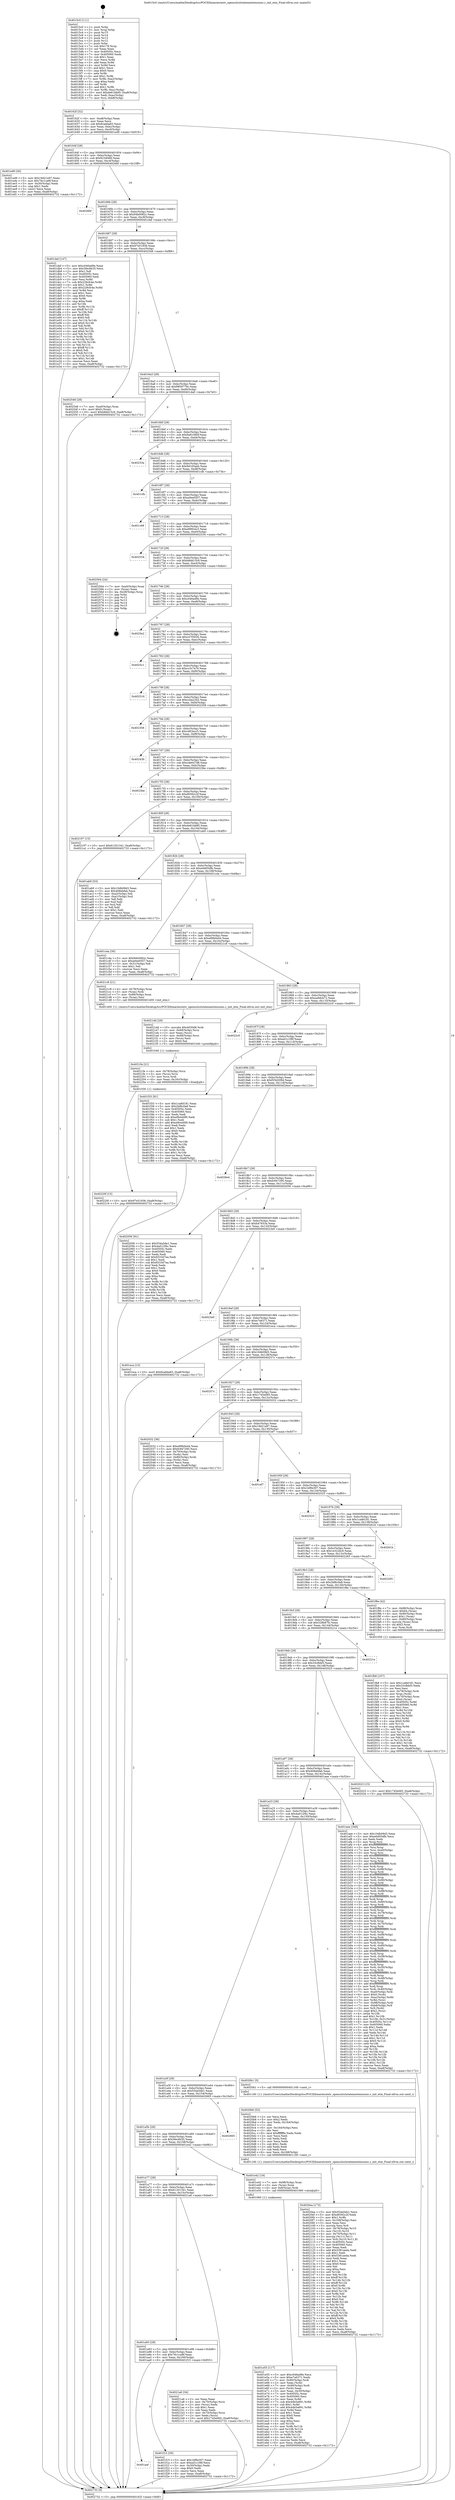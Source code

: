 digraph "0x4015c0" {
  label = "0x4015c0 (/mnt/c/Users/mathe/Desktop/tcc/POCII/binaries/extr_opensslsslstatemextensions.c_init_etm_Final-ollvm.out::main(0))"
  labelloc = "t"
  node[shape=record]

  Entry [label="",width=0.3,height=0.3,shape=circle,fillcolor=black,style=filled]
  "0x40162f" [label="{
     0x40162f [32]\l
     | [instrs]\l
     &nbsp;&nbsp;0x40162f \<+6\>: mov -0xa8(%rbp),%eax\l
     &nbsp;&nbsp;0x401635 \<+2\>: mov %eax,%ecx\l
     &nbsp;&nbsp;0x401637 \<+6\>: sub $0x8cabba83,%ecx\l
     &nbsp;&nbsp;0x40163d \<+6\>: mov %eax,-0xbc(%rbp)\l
     &nbsp;&nbsp;0x401643 \<+6\>: mov %ecx,-0xc0(%rbp)\l
     &nbsp;&nbsp;0x401649 \<+6\>: je 0000000000401ed9 \<main+0x919\>\l
  }"]
  "0x401ed9" [label="{
     0x401ed9 [30]\l
     | [instrs]\l
     &nbsp;&nbsp;0x401ed9 \<+5\>: mov $0x19d21e97,%eax\l
     &nbsp;&nbsp;0x401ede \<+5\>: mov $0x76c1ca9f,%ecx\l
     &nbsp;&nbsp;0x401ee3 \<+3\>: mov -0x30(%rbp),%edx\l
     &nbsp;&nbsp;0x401ee6 \<+3\>: cmp $0x1,%edx\l
     &nbsp;&nbsp;0x401ee9 \<+3\>: cmovl %ecx,%eax\l
     &nbsp;&nbsp;0x401eec \<+6\>: mov %eax,-0xa8(%rbp)\l
     &nbsp;&nbsp;0x401ef2 \<+5\>: jmp 0000000000402732 \<main+0x1172\>\l
  }"]
  "0x40164f" [label="{
     0x40164f [28]\l
     | [instrs]\l
     &nbsp;&nbsp;0x40164f \<+5\>: jmp 0000000000401654 \<main+0x94\>\l
     &nbsp;&nbsp;0x401654 \<+6\>: mov -0xbc(%rbp),%eax\l
     &nbsp;&nbsp;0x40165a \<+5\>: sub $0x9234f4fd,%eax\l
     &nbsp;&nbsp;0x40165f \<+6\>: mov %eax,-0xc4(%rbp)\l
     &nbsp;&nbsp;0x401665 \<+6\>: je 00000000004026bf \<main+0x10ff\>\l
  }"]
  Exit [label="",width=0.3,height=0.3,shape=circle,fillcolor=black,style=filled,peripheries=2]
  "0x4026bf" [label="{
     0x4026bf\l
  }", style=dashed]
  "0x40166b" [label="{
     0x40166b [28]\l
     | [instrs]\l
     &nbsp;&nbsp;0x40166b \<+5\>: jmp 0000000000401670 \<main+0xb0\>\l
     &nbsp;&nbsp;0x401670 \<+6\>: mov -0xbc(%rbp),%eax\l
     &nbsp;&nbsp;0x401676 \<+5\>: sub $0x94b0082c,%eax\l
     &nbsp;&nbsp;0x40167b \<+6\>: mov %eax,-0xc8(%rbp)\l
     &nbsp;&nbsp;0x401681 \<+6\>: je 0000000000401daf \<main+0x7ef\>\l
  }"]
  "0x40220f" [label="{
     0x40220f [15]\l
     | [instrs]\l
     &nbsp;&nbsp;0x40220f \<+10\>: movl $0x97e51936,-0xa8(%rbp)\l
     &nbsp;&nbsp;0x402219 \<+5\>: jmp 0000000000402732 \<main+0x1172\>\l
  }"]
  "0x401daf" [label="{
     0x401daf [147]\l
     | [instrs]\l
     &nbsp;&nbsp;0x401daf \<+5\>: mov $0xc046ad9e,%eax\l
     &nbsp;&nbsp;0x401db4 \<+5\>: mov $0x5fec6b35,%ecx\l
     &nbsp;&nbsp;0x401db9 \<+2\>: mov $0x1,%dl\l
     &nbsp;&nbsp;0x401dbb \<+7\>: mov 0x40505c,%esi\l
     &nbsp;&nbsp;0x401dc2 \<+7\>: mov 0x405060,%edi\l
     &nbsp;&nbsp;0x401dc9 \<+3\>: mov %esi,%r8d\l
     &nbsp;&nbsp;0x401dcc \<+7\>: sub $0x229cfc4e,%r8d\l
     &nbsp;&nbsp;0x401dd3 \<+4\>: sub $0x1,%r8d\l
     &nbsp;&nbsp;0x401dd7 \<+7\>: add $0x229cfc4e,%r8d\l
     &nbsp;&nbsp;0x401dde \<+4\>: imul %r8d,%esi\l
     &nbsp;&nbsp;0x401de2 \<+3\>: and $0x1,%esi\l
     &nbsp;&nbsp;0x401de5 \<+3\>: cmp $0x0,%esi\l
     &nbsp;&nbsp;0x401de8 \<+4\>: sete %r9b\l
     &nbsp;&nbsp;0x401dec \<+3\>: cmp $0xa,%edi\l
     &nbsp;&nbsp;0x401def \<+4\>: setl %r10b\l
     &nbsp;&nbsp;0x401df3 \<+3\>: mov %r9b,%r11b\l
     &nbsp;&nbsp;0x401df6 \<+4\>: xor $0xff,%r11b\l
     &nbsp;&nbsp;0x401dfa \<+3\>: mov %r10b,%bl\l
     &nbsp;&nbsp;0x401dfd \<+3\>: xor $0xff,%bl\l
     &nbsp;&nbsp;0x401e00 \<+3\>: xor $0x0,%dl\l
     &nbsp;&nbsp;0x401e03 \<+3\>: mov %r11b,%r14b\l
     &nbsp;&nbsp;0x401e06 \<+4\>: and $0x0,%r14b\l
     &nbsp;&nbsp;0x401e0a \<+3\>: and %dl,%r9b\l
     &nbsp;&nbsp;0x401e0d \<+3\>: mov %bl,%r15b\l
     &nbsp;&nbsp;0x401e10 \<+4\>: and $0x0,%r15b\l
     &nbsp;&nbsp;0x401e14 \<+3\>: and %dl,%r10b\l
     &nbsp;&nbsp;0x401e17 \<+3\>: or %r9b,%r14b\l
     &nbsp;&nbsp;0x401e1a \<+3\>: or %r10b,%r15b\l
     &nbsp;&nbsp;0x401e1d \<+3\>: xor %r15b,%r14b\l
     &nbsp;&nbsp;0x401e20 \<+3\>: or %bl,%r11b\l
     &nbsp;&nbsp;0x401e23 \<+4\>: xor $0xff,%r11b\l
     &nbsp;&nbsp;0x401e27 \<+3\>: or $0x0,%dl\l
     &nbsp;&nbsp;0x401e2a \<+3\>: and %dl,%r11b\l
     &nbsp;&nbsp;0x401e2d \<+3\>: or %r11b,%r14b\l
     &nbsp;&nbsp;0x401e30 \<+4\>: test $0x1,%r14b\l
     &nbsp;&nbsp;0x401e34 \<+3\>: cmovne %ecx,%eax\l
     &nbsp;&nbsp;0x401e37 \<+6\>: mov %eax,-0xa8(%rbp)\l
     &nbsp;&nbsp;0x401e3d \<+5\>: jmp 0000000000402732 \<main+0x1172\>\l
  }"]
  "0x401687" [label="{
     0x401687 [28]\l
     | [instrs]\l
     &nbsp;&nbsp;0x401687 \<+5\>: jmp 000000000040168c \<main+0xcc\>\l
     &nbsp;&nbsp;0x40168c \<+6\>: mov -0xbc(%rbp),%eax\l
     &nbsp;&nbsp;0x401692 \<+5\>: sub $0x97e51936,%eax\l
     &nbsp;&nbsp;0x401697 \<+6\>: mov %eax,-0xcc(%rbp)\l
     &nbsp;&nbsp;0x40169d \<+6\>: je 0000000000402548 \<main+0xf88\>\l
  }"]
  "0x4021fa" [label="{
     0x4021fa [21]\l
     | [instrs]\l
     &nbsp;&nbsp;0x4021fa \<+4\>: mov -0x78(%rbp),%rcx\l
     &nbsp;&nbsp;0x4021fe \<+3\>: mov (%rcx),%rcx\l
     &nbsp;&nbsp;0x402201 \<+3\>: mov %rcx,%rdi\l
     &nbsp;&nbsp;0x402204 \<+6\>: mov %eax,-0x16c(%rbp)\l
     &nbsp;&nbsp;0x40220a \<+5\>: call 0000000000401030 \<free@plt\>\l
     | [calls]\l
     &nbsp;&nbsp;0x401030 \{1\} (unknown)\l
  }"]
  "0x402548" [label="{
     0x402548 [28]\l
     | [instrs]\l
     &nbsp;&nbsp;0x402548 \<+7\>: mov -0xa0(%rbp),%rax\l
     &nbsp;&nbsp;0x40254f \<+6\>: movl $0x0,(%rax)\l
     &nbsp;&nbsp;0x402555 \<+10\>: movl $0xb8dd15c9,-0xa8(%rbp)\l
     &nbsp;&nbsp;0x40255f \<+5\>: jmp 0000000000402732 \<main+0x1172\>\l
  }"]
  "0x4016a3" [label="{
     0x4016a3 [28]\l
     | [instrs]\l
     &nbsp;&nbsp;0x4016a3 \<+5\>: jmp 00000000004016a8 \<main+0xe8\>\l
     &nbsp;&nbsp;0x4016a8 \<+6\>: mov -0xbc(%rbp),%eax\l
     &nbsp;&nbsp;0x4016ae \<+5\>: sub $0x9859779c,%eax\l
     &nbsp;&nbsp;0x4016b3 \<+6\>: mov %eax,-0xd0(%rbp)\l
     &nbsp;&nbsp;0x4016b9 \<+6\>: je 0000000000401da0 \<main+0x7e0\>\l
  }"]
  "0x4021dd" [label="{
     0x4021dd [29]\l
     | [instrs]\l
     &nbsp;&nbsp;0x4021dd \<+10\>: movabs $0x4030d6,%rdi\l
     &nbsp;&nbsp;0x4021e7 \<+4\>: mov -0x68(%rbp),%rcx\l
     &nbsp;&nbsp;0x4021eb \<+2\>: mov %eax,(%rcx)\l
     &nbsp;&nbsp;0x4021ed \<+4\>: mov -0x68(%rbp),%rcx\l
     &nbsp;&nbsp;0x4021f1 \<+2\>: mov (%rcx),%esi\l
     &nbsp;&nbsp;0x4021f3 \<+2\>: mov $0x0,%al\l
     &nbsp;&nbsp;0x4021f5 \<+5\>: call 0000000000401040 \<printf@plt\>\l
     | [calls]\l
     &nbsp;&nbsp;0x401040 \{1\} (unknown)\l
  }"]
  "0x401da0" [label="{
     0x401da0\l
  }", style=dashed]
  "0x4016bf" [label="{
     0x4016bf [28]\l
     | [instrs]\l
     &nbsp;&nbsp;0x4016bf \<+5\>: jmp 00000000004016c4 \<main+0x104\>\l
     &nbsp;&nbsp;0x4016c4 \<+6\>: mov -0xbc(%rbp),%eax\l
     &nbsp;&nbsp;0x4016ca \<+5\>: sub $0x9a81060f,%eax\l
     &nbsp;&nbsp;0x4016cf \<+6\>: mov %eax,-0xd4(%rbp)\l
     &nbsp;&nbsp;0x4016d5 \<+6\>: je 000000000040233a \<main+0xd7a\>\l
  }"]
  "0x4020ea" [label="{
     0x4020ea [173]\l
     | [instrs]\l
     &nbsp;&nbsp;0x4020ea \<+5\>: mov $0x554a5de1,%ecx\l
     &nbsp;&nbsp;0x4020ef \<+5\>: mov $0xd9392c2f,%edx\l
     &nbsp;&nbsp;0x4020f4 \<+3\>: mov $0x1,%r8b\l
     &nbsp;&nbsp;0x4020f7 \<+6\>: mov -0x168(%rbp),%esi\l
     &nbsp;&nbsp;0x4020fd \<+3\>: imul %eax,%esi\l
     &nbsp;&nbsp;0x402100 \<+3\>: movslq %esi,%r9\l
     &nbsp;&nbsp;0x402103 \<+4\>: mov -0x78(%rbp),%r10\l
     &nbsp;&nbsp;0x402107 \<+3\>: mov (%r10),%r10\l
     &nbsp;&nbsp;0x40210a \<+4\>: mov -0x70(%rbp),%r11\l
     &nbsp;&nbsp;0x40210e \<+3\>: movslq (%r11),%r11\l
     &nbsp;&nbsp;0x402111 \<+4\>: mov %r9,(%r10,%r11,8)\l
     &nbsp;&nbsp;0x402115 \<+7\>: mov 0x40505c,%eax\l
     &nbsp;&nbsp;0x40211c \<+7\>: mov 0x405060,%esi\l
     &nbsp;&nbsp;0x402123 \<+2\>: mov %eax,%edi\l
     &nbsp;&nbsp;0x402125 \<+6\>: add $0x5381aeda,%edi\l
     &nbsp;&nbsp;0x40212b \<+3\>: sub $0x1,%edi\l
     &nbsp;&nbsp;0x40212e \<+6\>: sub $0x5381aeda,%edi\l
     &nbsp;&nbsp;0x402134 \<+3\>: imul %edi,%eax\l
     &nbsp;&nbsp;0x402137 \<+3\>: and $0x1,%eax\l
     &nbsp;&nbsp;0x40213a \<+3\>: cmp $0x0,%eax\l
     &nbsp;&nbsp;0x40213d \<+3\>: sete %bl\l
     &nbsp;&nbsp;0x402140 \<+3\>: cmp $0xa,%esi\l
     &nbsp;&nbsp;0x402143 \<+4\>: setl %r14b\l
     &nbsp;&nbsp;0x402147 \<+3\>: mov %bl,%r15b\l
     &nbsp;&nbsp;0x40214a \<+4\>: xor $0xff,%r15b\l
     &nbsp;&nbsp;0x40214e \<+3\>: mov %r14b,%r12b\l
     &nbsp;&nbsp;0x402151 \<+4\>: xor $0xff,%r12b\l
     &nbsp;&nbsp;0x402155 \<+4\>: xor $0x0,%r8b\l
     &nbsp;&nbsp;0x402159 \<+3\>: mov %r15b,%r13b\l
     &nbsp;&nbsp;0x40215c \<+4\>: and $0x0,%r13b\l
     &nbsp;&nbsp;0x402160 \<+3\>: and %r8b,%bl\l
     &nbsp;&nbsp;0x402163 \<+3\>: mov %r12b,%al\l
     &nbsp;&nbsp;0x402166 \<+2\>: and $0x0,%al\l
     &nbsp;&nbsp;0x402168 \<+3\>: and %r8b,%r14b\l
     &nbsp;&nbsp;0x40216b \<+3\>: or %bl,%r13b\l
     &nbsp;&nbsp;0x40216e \<+3\>: or %r14b,%al\l
     &nbsp;&nbsp;0x402171 \<+3\>: xor %al,%r13b\l
     &nbsp;&nbsp;0x402174 \<+3\>: or %r12b,%r15b\l
     &nbsp;&nbsp;0x402177 \<+4\>: xor $0xff,%r15b\l
     &nbsp;&nbsp;0x40217b \<+4\>: or $0x0,%r8b\l
     &nbsp;&nbsp;0x40217f \<+3\>: and %r8b,%r15b\l
     &nbsp;&nbsp;0x402182 \<+3\>: or %r15b,%r13b\l
     &nbsp;&nbsp;0x402185 \<+4\>: test $0x1,%r13b\l
     &nbsp;&nbsp;0x402189 \<+3\>: cmovne %edx,%ecx\l
     &nbsp;&nbsp;0x40218c \<+6\>: mov %ecx,-0xa8(%rbp)\l
     &nbsp;&nbsp;0x402192 \<+5\>: jmp 0000000000402732 \<main+0x1172\>\l
  }"]
  "0x40233a" [label="{
     0x40233a\l
  }", style=dashed]
  "0x4016db" [label="{
     0x4016db [28]\l
     | [instrs]\l
     &nbsp;&nbsp;0x4016db \<+5\>: jmp 00000000004016e0 \<main+0x120\>\l
     &nbsp;&nbsp;0x4016e0 \<+6\>: mov -0xbc(%rbp),%eax\l
     &nbsp;&nbsp;0x4016e6 \<+5\>: sub $0x9d165aeb,%eax\l
     &nbsp;&nbsp;0x4016eb \<+6\>: mov %eax,-0xd8(%rbp)\l
     &nbsp;&nbsp;0x4016f1 \<+6\>: je 0000000000401cfb \<main+0x73b\>\l
  }"]
  "0x4020b6" [label="{
     0x4020b6 [52]\l
     | [instrs]\l
     &nbsp;&nbsp;0x4020b6 \<+2\>: xor %ecx,%ecx\l
     &nbsp;&nbsp;0x4020b8 \<+5\>: mov $0x2,%edx\l
     &nbsp;&nbsp;0x4020bd \<+6\>: mov %edx,-0x164(%rbp)\l
     &nbsp;&nbsp;0x4020c3 \<+1\>: cltd\l
     &nbsp;&nbsp;0x4020c4 \<+6\>: mov -0x164(%rbp),%esi\l
     &nbsp;&nbsp;0x4020ca \<+2\>: idiv %esi\l
     &nbsp;&nbsp;0x4020cc \<+6\>: imul $0xfffffffe,%edx,%edx\l
     &nbsp;&nbsp;0x4020d2 \<+2\>: mov %ecx,%edi\l
     &nbsp;&nbsp;0x4020d4 \<+2\>: sub %edx,%edi\l
     &nbsp;&nbsp;0x4020d6 \<+2\>: mov %ecx,%edx\l
     &nbsp;&nbsp;0x4020d8 \<+3\>: sub $0x1,%edx\l
     &nbsp;&nbsp;0x4020db \<+2\>: add %edx,%edi\l
     &nbsp;&nbsp;0x4020dd \<+2\>: sub %edi,%ecx\l
     &nbsp;&nbsp;0x4020df \<+6\>: mov %ecx,-0x168(%rbp)\l
     &nbsp;&nbsp;0x4020e5 \<+5\>: call 0000000000401160 \<next_i\>\l
     | [calls]\l
     &nbsp;&nbsp;0x401160 \{1\} (/mnt/c/Users/mathe/Desktop/tcc/POCII/binaries/extr_opensslsslstatemextensions.c_init_etm_Final-ollvm.out::next_i)\l
  }"]
  "0x401cfb" [label="{
     0x401cfb\l
  }", style=dashed]
  "0x4016f7" [label="{
     0x4016f7 [28]\l
     | [instrs]\l
     &nbsp;&nbsp;0x4016f7 \<+5\>: jmp 00000000004016fc \<main+0x13c\>\l
     &nbsp;&nbsp;0x4016fc \<+6\>: mov -0xbc(%rbp),%eax\l
     &nbsp;&nbsp;0x401702 \<+5\>: sub $0xa0ee0557,%eax\l
     &nbsp;&nbsp;0x401707 \<+6\>: mov %eax,-0xdc(%rbp)\l
     &nbsp;&nbsp;0x40170d \<+6\>: je 0000000000401c68 \<main+0x6a8\>\l
  }"]
  "0x401fb8" [label="{
     0x401fb8 [107]\l
     | [instrs]\l
     &nbsp;&nbsp;0x401fb8 \<+5\>: mov $0x1ca8d181,%ecx\l
     &nbsp;&nbsp;0x401fbd \<+5\>: mov $0x33cfbbf3,%edx\l
     &nbsp;&nbsp;0x401fc2 \<+2\>: xor %esi,%esi\l
     &nbsp;&nbsp;0x401fc4 \<+4\>: mov -0x78(%rbp),%rdi\l
     &nbsp;&nbsp;0x401fc8 \<+3\>: mov %rax,(%rdi)\l
     &nbsp;&nbsp;0x401fcb \<+4\>: mov -0x70(%rbp),%rax\l
     &nbsp;&nbsp;0x401fcf \<+6\>: movl $0x0,(%rax)\l
     &nbsp;&nbsp;0x401fd5 \<+8\>: mov 0x40505c,%r8d\l
     &nbsp;&nbsp;0x401fdd \<+8\>: mov 0x405060,%r9d\l
     &nbsp;&nbsp;0x401fe5 \<+3\>: sub $0x1,%esi\l
     &nbsp;&nbsp;0x401fe8 \<+3\>: mov %r8d,%r10d\l
     &nbsp;&nbsp;0x401feb \<+3\>: add %esi,%r10d\l
     &nbsp;&nbsp;0x401fee \<+4\>: imul %r10d,%r8d\l
     &nbsp;&nbsp;0x401ff2 \<+4\>: and $0x1,%r8d\l
     &nbsp;&nbsp;0x401ff6 \<+4\>: cmp $0x0,%r8d\l
     &nbsp;&nbsp;0x401ffa \<+4\>: sete %r11b\l
     &nbsp;&nbsp;0x401ffe \<+4\>: cmp $0xa,%r9d\l
     &nbsp;&nbsp;0x402002 \<+3\>: setl %bl\l
     &nbsp;&nbsp;0x402005 \<+3\>: mov %r11b,%r14b\l
     &nbsp;&nbsp;0x402008 \<+3\>: and %bl,%r14b\l
     &nbsp;&nbsp;0x40200b \<+3\>: xor %bl,%r11b\l
     &nbsp;&nbsp;0x40200e \<+3\>: or %r11b,%r14b\l
     &nbsp;&nbsp;0x402011 \<+4\>: test $0x1,%r14b\l
     &nbsp;&nbsp;0x402015 \<+3\>: cmovne %edx,%ecx\l
     &nbsp;&nbsp;0x402018 \<+6\>: mov %ecx,-0xa8(%rbp)\l
     &nbsp;&nbsp;0x40201e \<+5\>: jmp 0000000000402732 \<main+0x1172\>\l
  }"]
  "0x401c68" [label="{
     0x401c68\l
  }", style=dashed]
  "0x401713" [label="{
     0x401713 [28]\l
     | [instrs]\l
     &nbsp;&nbsp;0x401713 \<+5\>: jmp 0000000000401718 \<main+0x158\>\l
     &nbsp;&nbsp;0x401718 \<+6\>: mov -0xbc(%rbp),%eax\l
     &nbsp;&nbsp;0x40171e \<+5\>: sub $0xa9992ec3,%eax\l
     &nbsp;&nbsp;0x401723 \<+6\>: mov %eax,-0xe0(%rbp)\l
     &nbsp;&nbsp;0x401729 \<+6\>: je 0000000000402534 \<main+0xf74\>\l
  }"]
  "0x401aaf" [label="{
     0x401aaf\l
  }", style=dashed]
  "0x402534" [label="{
     0x402534\l
  }", style=dashed]
  "0x40172f" [label="{
     0x40172f [28]\l
     | [instrs]\l
     &nbsp;&nbsp;0x40172f \<+5\>: jmp 0000000000401734 \<main+0x174\>\l
     &nbsp;&nbsp;0x401734 \<+6\>: mov -0xbc(%rbp),%eax\l
     &nbsp;&nbsp;0x40173a \<+5\>: sub $0xb8dd15c9,%eax\l
     &nbsp;&nbsp;0x40173f \<+6\>: mov %eax,-0xe4(%rbp)\l
     &nbsp;&nbsp;0x401745 \<+6\>: je 0000000000402564 \<main+0xfa4\>\l
  }"]
  "0x401f15" [label="{
     0x401f15 [30]\l
     | [instrs]\l
     &nbsp;&nbsp;0x401f15 \<+5\>: mov $0x1bf9e307,%eax\l
     &nbsp;&nbsp;0x401f1a \<+5\>: mov $0xed1c1f6f,%ecx\l
     &nbsp;&nbsp;0x401f1f \<+3\>: mov -0x30(%rbp),%edx\l
     &nbsp;&nbsp;0x401f22 \<+3\>: cmp $0x0,%edx\l
     &nbsp;&nbsp;0x401f25 \<+3\>: cmove %ecx,%eax\l
     &nbsp;&nbsp;0x401f28 \<+6\>: mov %eax,-0xa8(%rbp)\l
     &nbsp;&nbsp;0x401f2e \<+5\>: jmp 0000000000402732 \<main+0x1172\>\l
  }"]
  "0x402564" [label="{
     0x402564 [24]\l
     | [instrs]\l
     &nbsp;&nbsp;0x402564 \<+7\>: mov -0xa0(%rbp),%rax\l
     &nbsp;&nbsp;0x40256b \<+2\>: mov (%rax),%eax\l
     &nbsp;&nbsp;0x40256d \<+4\>: lea -0x28(%rbp),%rsp\l
     &nbsp;&nbsp;0x402571 \<+1\>: pop %rbx\l
     &nbsp;&nbsp;0x402572 \<+2\>: pop %r12\l
     &nbsp;&nbsp;0x402574 \<+2\>: pop %r13\l
     &nbsp;&nbsp;0x402576 \<+2\>: pop %r14\l
     &nbsp;&nbsp;0x402578 \<+2\>: pop %r15\l
     &nbsp;&nbsp;0x40257a \<+1\>: pop %rbp\l
     &nbsp;&nbsp;0x40257b \<+1\>: ret\l
  }"]
  "0x40174b" [label="{
     0x40174b [28]\l
     | [instrs]\l
     &nbsp;&nbsp;0x40174b \<+5\>: jmp 0000000000401750 \<main+0x190\>\l
     &nbsp;&nbsp;0x401750 \<+6\>: mov -0xbc(%rbp),%eax\l
     &nbsp;&nbsp;0x401756 \<+5\>: sub $0xc046ad9e,%eax\l
     &nbsp;&nbsp;0x40175b \<+6\>: mov %eax,-0xe8(%rbp)\l
     &nbsp;&nbsp;0x401761 \<+6\>: je 00000000004025e2 \<main+0x1022\>\l
  }"]
  "0x401a93" [label="{
     0x401a93 [28]\l
     | [instrs]\l
     &nbsp;&nbsp;0x401a93 \<+5\>: jmp 0000000000401a98 \<main+0x4d8\>\l
     &nbsp;&nbsp;0x401a98 \<+6\>: mov -0xbc(%rbp),%eax\l
     &nbsp;&nbsp;0x401a9e \<+5\>: sub $0x76c1ca9f,%eax\l
     &nbsp;&nbsp;0x401aa3 \<+6\>: mov %eax,-0x160(%rbp)\l
     &nbsp;&nbsp;0x401aa9 \<+6\>: je 0000000000401f15 \<main+0x955\>\l
  }"]
  "0x4025e2" [label="{
     0x4025e2\l
  }", style=dashed]
  "0x401767" [label="{
     0x401767 [28]\l
     | [instrs]\l
     &nbsp;&nbsp;0x401767 \<+5\>: jmp 000000000040176c \<main+0x1ac\>\l
     &nbsp;&nbsp;0x40176c \<+6\>: mov -0xbc(%rbp),%eax\l
     &nbsp;&nbsp;0x401772 \<+5\>: sub $0xc47f3026,%eax\l
     &nbsp;&nbsp;0x401777 \<+6\>: mov %eax,-0xec(%rbp)\l
     &nbsp;&nbsp;0x40177d \<+6\>: je 00000000004025c1 \<main+0x1001\>\l
  }"]
  "0x4021a6" [label="{
     0x4021a6 [34]\l
     | [instrs]\l
     &nbsp;&nbsp;0x4021a6 \<+2\>: xor %eax,%eax\l
     &nbsp;&nbsp;0x4021a8 \<+4\>: mov -0x70(%rbp),%rcx\l
     &nbsp;&nbsp;0x4021ac \<+2\>: mov (%rcx),%edx\l
     &nbsp;&nbsp;0x4021ae \<+3\>: sub $0x1,%eax\l
     &nbsp;&nbsp;0x4021b1 \<+2\>: sub %eax,%edx\l
     &nbsp;&nbsp;0x4021b3 \<+4\>: mov -0x70(%rbp),%rcx\l
     &nbsp;&nbsp;0x4021b7 \<+2\>: mov %edx,(%rcx)\l
     &nbsp;&nbsp;0x4021b9 \<+10\>: movl $0x1745e065,-0xa8(%rbp)\l
     &nbsp;&nbsp;0x4021c3 \<+5\>: jmp 0000000000402732 \<main+0x1172\>\l
  }"]
  "0x4025c1" [label="{
     0x4025c1\l
  }", style=dashed]
  "0x401783" [label="{
     0x401783 [28]\l
     | [instrs]\l
     &nbsp;&nbsp;0x401783 \<+5\>: jmp 0000000000401788 \<main+0x1c8\>\l
     &nbsp;&nbsp;0x401788 \<+6\>: mov -0xbc(%rbp),%eax\l
     &nbsp;&nbsp;0x40178e \<+5\>: sub $0xcc3c7e76,%eax\l
     &nbsp;&nbsp;0x401793 \<+6\>: mov %eax,-0xf0(%rbp)\l
     &nbsp;&nbsp;0x401799 \<+6\>: je 0000000000402516 \<main+0xf56\>\l
  }"]
  "0x401e55" [label="{
     0x401e55 [117]\l
     | [instrs]\l
     &nbsp;&nbsp;0x401e55 \<+5\>: mov $0xc046ad9e,%ecx\l
     &nbsp;&nbsp;0x401e5a \<+5\>: mov $0xe7a6371,%edx\l
     &nbsp;&nbsp;0x401e5f \<+7\>: mov -0x90(%rbp),%rdi\l
     &nbsp;&nbsp;0x401e66 \<+2\>: mov %eax,(%rdi)\l
     &nbsp;&nbsp;0x401e68 \<+7\>: mov -0x90(%rbp),%rdi\l
     &nbsp;&nbsp;0x401e6f \<+2\>: mov (%rdi),%eax\l
     &nbsp;&nbsp;0x401e71 \<+3\>: mov %eax,-0x30(%rbp)\l
     &nbsp;&nbsp;0x401e74 \<+7\>: mov 0x40505c,%eax\l
     &nbsp;&nbsp;0x401e7b \<+7\>: mov 0x405060,%esi\l
     &nbsp;&nbsp;0x401e82 \<+3\>: mov %eax,%r8d\l
     &nbsp;&nbsp;0x401e85 \<+7\>: sub $0x44b5a691,%r8d\l
     &nbsp;&nbsp;0x401e8c \<+4\>: sub $0x1,%r8d\l
     &nbsp;&nbsp;0x401e90 \<+7\>: add $0x44b5a691,%r8d\l
     &nbsp;&nbsp;0x401e97 \<+4\>: imul %r8d,%eax\l
     &nbsp;&nbsp;0x401e9b \<+3\>: and $0x1,%eax\l
     &nbsp;&nbsp;0x401e9e \<+3\>: cmp $0x0,%eax\l
     &nbsp;&nbsp;0x401ea1 \<+4\>: sete %r9b\l
     &nbsp;&nbsp;0x401ea5 \<+3\>: cmp $0xa,%esi\l
     &nbsp;&nbsp;0x401ea8 \<+4\>: setl %r10b\l
     &nbsp;&nbsp;0x401eac \<+3\>: mov %r9b,%r11b\l
     &nbsp;&nbsp;0x401eaf \<+3\>: and %r10b,%r11b\l
     &nbsp;&nbsp;0x401eb2 \<+3\>: xor %r10b,%r9b\l
     &nbsp;&nbsp;0x401eb5 \<+3\>: or %r9b,%r11b\l
     &nbsp;&nbsp;0x401eb8 \<+4\>: test $0x1,%r11b\l
     &nbsp;&nbsp;0x401ebc \<+3\>: cmovne %edx,%ecx\l
     &nbsp;&nbsp;0x401ebf \<+6\>: mov %ecx,-0xa8(%rbp)\l
     &nbsp;&nbsp;0x401ec5 \<+5\>: jmp 0000000000402732 \<main+0x1172\>\l
  }"]
  "0x402516" [label="{
     0x402516\l
  }", style=dashed]
  "0x40179f" [label="{
     0x40179f [28]\l
     | [instrs]\l
     &nbsp;&nbsp;0x40179f \<+5\>: jmp 00000000004017a4 \<main+0x1e4\>\l
     &nbsp;&nbsp;0x4017a4 \<+6\>: mov -0xbc(%rbp),%eax\l
     &nbsp;&nbsp;0x4017aa \<+5\>: sub $0xccba2342,%eax\l
     &nbsp;&nbsp;0x4017af \<+6\>: mov %eax,-0xf4(%rbp)\l
     &nbsp;&nbsp;0x4017b5 \<+6\>: je 0000000000402358 \<main+0xd98\>\l
  }"]
  "0x401a77" [label="{
     0x401a77 [28]\l
     | [instrs]\l
     &nbsp;&nbsp;0x401a77 \<+5\>: jmp 0000000000401a7c \<main+0x4bc\>\l
     &nbsp;&nbsp;0x401a7c \<+6\>: mov -0xbc(%rbp),%eax\l
     &nbsp;&nbsp;0x401a82 \<+5\>: sub $0x61201341,%eax\l
     &nbsp;&nbsp;0x401a87 \<+6\>: mov %eax,-0x15c(%rbp)\l
     &nbsp;&nbsp;0x401a8d \<+6\>: je 00000000004021a6 \<main+0xbe6\>\l
  }"]
  "0x402358" [label="{
     0x402358\l
  }", style=dashed]
  "0x4017bb" [label="{
     0x4017bb [28]\l
     | [instrs]\l
     &nbsp;&nbsp;0x4017bb \<+5\>: jmp 00000000004017c0 \<main+0x200\>\l
     &nbsp;&nbsp;0x4017c0 \<+6\>: mov -0xbc(%rbp),%eax\l
     &nbsp;&nbsp;0x4017c6 \<+5\>: sub $0xcd63ecc5,%eax\l
     &nbsp;&nbsp;0x4017cb \<+6\>: mov %eax,-0xf8(%rbp)\l
     &nbsp;&nbsp;0x4017d1 \<+6\>: je 000000000040243b \<main+0xe7b\>\l
  }"]
  "0x401e42" [label="{
     0x401e42 [19]\l
     | [instrs]\l
     &nbsp;&nbsp;0x401e42 \<+7\>: mov -0x98(%rbp),%rax\l
     &nbsp;&nbsp;0x401e49 \<+3\>: mov (%rax),%rax\l
     &nbsp;&nbsp;0x401e4c \<+4\>: mov 0x8(%rax),%rdi\l
     &nbsp;&nbsp;0x401e50 \<+5\>: call 0000000000401060 \<atoi@plt\>\l
     | [calls]\l
     &nbsp;&nbsp;0x401060 \{1\} (unknown)\l
  }"]
  "0x40243b" [label="{
     0x40243b\l
  }", style=dashed]
  "0x4017d7" [label="{
     0x4017d7 [28]\l
     | [instrs]\l
     &nbsp;&nbsp;0x4017d7 \<+5\>: jmp 00000000004017dc \<main+0x21c\>\l
     &nbsp;&nbsp;0x4017dc \<+6\>: mov -0xbc(%rbp),%eax\l
     &nbsp;&nbsp;0x4017e2 \<+5\>: sub $0xcde647d8,%eax\l
     &nbsp;&nbsp;0x4017e7 \<+6\>: mov %eax,-0xfc(%rbp)\l
     &nbsp;&nbsp;0x4017ed \<+6\>: je 00000000004023be \<main+0xdfe\>\l
  }"]
  "0x401a5b" [label="{
     0x401a5b [28]\l
     | [instrs]\l
     &nbsp;&nbsp;0x401a5b \<+5\>: jmp 0000000000401a60 \<main+0x4a0\>\l
     &nbsp;&nbsp;0x401a60 \<+6\>: mov -0xbc(%rbp),%eax\l
     &nbsp;&nbsp;0x401a66 \<+5\>: sub $0x5fec6b35,%eax\l
     &nbsp;&nbsp;0x401a6b \<+6\>: mov %eax,-0x158(%rbp)\l
     &nbsp;&nbsp;0x401a71 \<+6\>: je 0000000000401e42 \<main+0x882\>\l
  }"]
  "0x4023be" [label="{
     0x4023be\l
  }", style=dashed]
  "0x4017f3" [label="{
     0x4017f3 [28]\l
     | [instrs]\l
     &nbsp;&nbsp;0x4017f3 \<+5\>: jmp 00000000004017f8 \<main+0x238\>\l
     &nbsp;&nbsp;0x4017f8 \<+6\>: mov -0xbc(%rbp),%eax\l
     &nbsp;&nbsp;0x4017fe \<+5\>: sub $0xd9392c2f,%eax\l
     &nbsp;&nbsp;0x401803 \<+6\>: mov %eax,-0x100(%rbp)\l
     &nbsp;&nbsp;0x401809 \<+6\>: je 0000000000402197 \<main+0xbd7\>\l
  }"]
  "0x402665" [label="{
     0x402665\l
  }", style=dashed]
  "0x402197" [label="{
     0x402197 [15]\l
     | [instrs]\l
     &nbsp;&nbsp;0x402197 \<+10\>: movl $0x61201341,-0xa8(%rbp)\l
     &nbsp;&nbsp;0x4021a1 \<+5\>: jmp 0000000000402732 \<main+0x1172\>\l
  }"]
  "0x40180f" [label="{
     0x40180f [28]\l
     | [instrs]\l
     &nbsp;&nbsp;0x40180f \<+5\>: jmp 0000000000401814 \<main+0x254\>\l
     &nbsp;&nbsp;0x401814 \<+6\>: mov -0xbc(%rbp),%eax\l
     &nbsp;&nbsp;0x40181a \<+5\>: sub $0xde61bb85,%eax\l
     &nbsp;&nbsp;0x40181f \<+6\>: mov %eax,-0x104(%rbp)\l
     &nbsp;&nbsp;0x401825 \<+6\>: je 0000000000401ab9 \<main+0x4f9\>\l
  }"]
  "0x401a3f" [label="{
     0x401a3f [28]\l
     | [instrs]\l
     &nbsp;&nbsp;0x401a3f \<+5\>: jmp 0000000000401a44 \<main+0x484\>\l
     &nbsp;&nbsp;0x401a44 \<+6\>: mov -0xbc(%rbp),%eax\l
     &nbsp;&nbsp;0x401a4a \<+5\>: sub $0x554a5de1,%eax\l
     &nbsp;&nbsp;0x401a4f \<+6\>: mov %eax,-0x154(%rbp)\l
     &nbsp;&nbsp;0x401a55 \<+6\>: je 0000000000402665 \<main+0x10a5\>\l
  }"]
  "0x401ab9" [label="{
     0x401ab9 [53]\l
     | [instrs]\l
     &nbsp;&nbsp;0x401ab9 \<+5\>: mov $0x10db09d3,%eax\l
     &nbsp;&nbsp;0x401abe \<+5\>: mov $0x408ebfab,%ecx\l
     &nbsp;&nbsp;0x401ac3 \<+6\>: mov -0xa2(%rbp),%dl\l
     &nbsp;&nbsp;0x401ac9 \<+7\>: mov -0xa1(%rbp),%sil\l
     &nbsp;&nbsp;0x401ad0 \<+3\>: mov %dl,%dil\l
     &nbsp;&nbsp;0x401ad3 \<+3\>: and %sil,%dil\l
     &nbsp;&nbsp;0x401ad6 \<+3\>: xor %sil,%dl\l
     &nbsp;&nbsp;0x401ad9 \<+3\>: or %dl,%dil\l
     &nbsp;&nbsp;0x401adc \<+4\>: test $0x1,%dil\l
     &nbsp;&nbsp;0x401ae0 \<+3\>: cmovne %ecx,%eax\l
     &nbsp;&nbsp;0x401ae3 \<+6\>: mov %eax,-0xa8(%rbp)\l
     &nbsp;&nbsp;0x401ae9 \<+5\>: jmp 0000000000402732 \<main+0x1172\>\l
  }"]
  "0x40182b" [label="{
     0x40182b [28]\l
     | [instrs]\l
     &nbsp;&nbsp;0x40182b \<+5\>: jmp 0000000000401830 \<main+0x270\>\l
     &nbsp;&nbsp;0x401830 \<+6\>: mov -0xbc(%rbp),%eax\l
     &nbsp;&nbsp;0x401836 \<+5\>: sub $0xe0d05dfb,%eax\l
     &nbsp;&nbsp;0x40183b \<+6\>: mov %eax,-0x108(%rbp)\l
     &nbsp;&nbsp;0x401841 \<+6\>: je 0000000000401c4a \<main+0x68a\>\l
  }"]
  "0x402732" [label="{
     0x402732 [5]\l
     | [instrs]\l
     &nbsp;&nbsp;0x402732 \<+5\>: jmp 000000000040162f \<main+0x6f\>\l
  }"]
  "0x4015c0" [label="{
     0x4015c0 [111]\l
     | [instrs]\l
     &nbsp;&nbsp;0x4015c0 \<+1\>: push %rbp\l
     &nbsp;&nbsp;0x4015c1 \<+3\>: mov %rsp,%rbp\l
     &nbsp;&nbsp;0x4015c4 \<+2\>: push %r15\l
     &nbsp;&nbsp;0x4015c6 \<+2\>: push %r14\l
     &nbsp;&nbsp;0x4015c8 \<+2\>: push %r13\l
     &nbsp;&nbsp;0x4015ca \<+2\>: push %r12\l
     &nbsp;&nbsp;0x4015cc \<+1\>: push %rbx\l
     &nbsp;&nbsp;0x4015cd \<+7\>: sub $0x178,%rsp\l
     &nbsp;&nbsp;0x4015d4 \<+2\>: xor %eax,%eax\l
     &nbsp;&nbsp;0x4015d6 \<+7\>: mov 0x40505c,%ecx\l
     &nbsp;&nbsp;0x4015dd \<+7\>: mov 0x405060,%edx\l
     &nbsp;&nbsp;0x4015e4 \<+3\>: sub $0x1,%eax\l
     &nbsp;&nbsp;0x4015e7 \<+3\>: mov %ecx,%r8d\l
     &nbsp;&nbsp;0x4015ea \<+3\>: add %eax,%r8d\l
     &nbsp;&nbsp;0x4015ed \<+4\>: imul %r8d,%ecx\l
     &nbsp;&nbsp;0x4015f1 \<+3\>: and $0x1,%ecx\l
     &nbsp;&nbsp;0x4015f4 \<+3\>: cmp $0x0,%ecx\l
     &nbsp;&nbsp;0x4015f7 \<+4\>: sete %r9b\l
     &nbsp;&nbsp;0x4015fb \<+4\>: and $0x1,%r9b\l
     &nbsp;&nbsp;0x4015ff \<+7\>: mov %r9b,-0xa2(%rbp)\l
     &nbsp;&nbsp;0x401606 \<+3\>: cmp $0xa,%edx\l
     &nbsp;&nbsp;0x401609 \<+4\>: setl %r9b\l
     &nbsp;&nbsp;0x40160d \<+4\>: and $0x1,%r9b\l
     &nbsp;&nbsp;0x401611 \<+7\>: mov %r9b,-0xa1(%rbp)\l
     &nbsp;&nbsp;0x401618 \<+10\>: movl $0xde61bb85,-0xa8(%rbp)\l
     &nbsp;&nbsp;0x401622 \<+6\>: mov %edi,-0xac(%rbp)\l
     &nbsp;&nbsp;0x401628 \<+7\>: mov %rsi,-0xb8(%rbp)\l
  }"]
  "0x4020b1" [label="{
     0x4020b1 [5]\l
     | [instrs]\l
     &nbsp;&nbsp;0x4020b1 \<+5\>: call 0000000000401160 \<next_i\>\l
     | [calls]\l
     &nbsp;&nbsp;0x401160 \{1\} (/mnt/c/Users/mathe/Desktop/tcc/POCII/binaries/extr_opensslsslstatemextensions.c_init_etm_Final-ollvm.out::next_i)\l
  }"]
  "0x401c4a" [label="{
     0x401c4a [30]\l
     | [instrs]\l
     &nbsp;&nbsp;0x401c4a \<+5\>: mov $0x94b0082c,%eax\l
     &nbsp;&nbsp;0x401c4f \<+5\>: mov $0xa0ee0557,%ecx\l
     &nbsp;&nbsp;0x401c54 \<+3\>: mov -0x31(%rbp),%dl\l
     &nbsp;&nbsp;0x401c57 \<+3\>: test $0x1,%dl\l
     &nbsp;&nbsp;0x401c5a \<+3\>: cmovne %ecx,%eax\l
     &nbsp;&nbsp;0x401c5d \<+6\>: mov %eax,-0xa8(%rbp)\l
     &nbsp;&nbsp;0x401c63 \<+5\>: jmp 0000000000402732 \<main+0x1172\>\l
  }"]
  "0x401847" [label="{
     0x401847 [28]\l
     | [instrs]\l
     &nbsp;&nbsp;0x401847 \<+5\>: jmp 000000000040184c \<main+0x28c\>\l
     &nbsp;&nbsp;0x40184c \<+6\>: mov -0xbc(%rbp),%eax\l
     &nbsp;&nbsp;0x401852 \<+5\>: sub $0xe89b0e44,%eax\l
     &nbsp;&nbsp;0x401857 \<+6\>: mov %eax,-0x10c(%rbp)\l
     &nbsp;&nbsp;0x40185d \<+6\>: je 00000000004021c8 \<main+0xc08\>\l
  }"]
  "0x401a23" [label="{
     0x401a23 [28]\l
     | [instrs]\l
     &nbsp;&nbsp;0x401a23 \<+5\>: jmp 0000000000401a28 \<main+0x468\>\l
     &nbsp;&nbsp;0x401a28 \<+6\>: mov -0xbc(%rbp),%eax\l
     &nbsp;&nbsp;0x401a2e \<+5\>: sub $0x4a012f4c,%eax\l
     &nbsp;&nbsp;0x401a33 \<+6\>: mov %eax,-0x150(%rbp)\l
     &nbsp;&nbsp;0x401a39 \<+6\>: je 00000000004020b1 \<main+0xaf1\>\l
  }"]
  "0x4021c8" [label="{
     0x4021c8 [21]\l
     | [instrs]\l
     &nbsp;&nbsp;0x4021c8 \<+4\>: mov -0x78(%rbp),%rax\l
     &nbsp;&nbsp;0x4021cc \<+3\>: mov (%rax),%rdi\l
     &nbsp;&nbsp;0x4021cf \<+7\>: mov -0x88(%rbp),%rax\l
     &nbsp;&nbsp;0x4021d6 \<+2\>: mov (%rax),%esi\l
     &nbsp;&nbsp;0x4021d8 \<+5\>: call 0000000000401400 \<init_etm\>\l
     | [calls]\l
     &nbsp;&nbsp;0x401400 \{1\} (/mnt/c/Users/mathe/Desktop/tcc/POCII/binaries/extr_opensslsslstatemextensions.c_init_etm_Final-ollvm.out::init_etm)\l
  }"]
  "0x401863" [label="{
     0x401863 [28]\l
     | [instrs]\l
     &nbsp;&nbsp;0x401863 \<+5\>: jmp 0000000000401868 \<main+0x2a8\>\l
     &nbsp;&nbsp;0x401868 \<+6\>: mov -0xbc(%rbp),%eax\l
     &nbsp;&nbsp;0x40186e \<+5\>: sub $0xea9dcb72,%eax\l
     &nbsp;&nbsp;0x401873 \<+6\>: mov %eax,-0x110(%rbp)\l
     &nbsp;&nbsp;0x401879 \<+6\>: je 00000000004022c0 \<main+0xd00\>\l
  }"]
  "0x401aee" [label="{
     0x401aee [348]\l
     | [instrs]\l
     &nbsp;&nbsp;0x401aee \<+5\>: mov $0x10db09d3,%eax\l
     &nbsp;&nbsp;0x401af3 \<+5\>: mov $0xe0d05dfb,%ecx\l
     &nbsp;&nbsp;0x401af8 \<+2\>: xor %edx,%edx\l
     &nbsp;&nbsp;0x401afa \<+3\>: mov %rsp,%rsi\l
     &nbsp;&nbsp;0x401afd \<+4\>: add $0xfffffffffffffff0,%rsi\l
     &nbsp;&nbsp;0x401b01 \<+3\>: mov %rsi,%rsp\l
     &nbsp;&nbsp;0x401b04 \<+7\>: mov %rsi,-0xa0(%rbp)\l
     &nbsp;&nbsp;0x401b0b \<+3\>: mov %rsp,%rsi\l
     &nbsp;&nbsp;0x401b0e \<+4\>: add $0xfffffffffffffff0,%rsi\l
     &nbsp;&nbsp;0x401b12 \<+3\>: mov %rsi,%rsp\l
     &nbsp;&nbsp;0x401b15 \<+3\>: mov %rsp,%rdi\l
     &nbsp;&nbsp;0x401b18 \<+4\>: add $0xfffffffffffffff0,%rdi\l
     &nbsp;&nbsp;0x401b1c \<+3\>: mov %rdi,%rsp\l
     &nbsp;&nbsp;0x401b1f \<+7\>: mov %rdi,-0x98(%rbp)\l
     &nbsp;&nbsp;0x401b26 \<+3\>: mov %rsp,%rdi\l
     &nbsp;&nbsp;0x401b29 \<+4\>: add $0xfffffffffffffff0,%rdi\l
     &nbsp;&nbsp;0x401b2d \<+3\>: mov %rdi,%rsp\l
     &nbsp;&nbsp;0x401b30 \<+7\>: mov %rdi,-0x90(%rbp)\l
     &nbsp;&nbsp;0x401b37 \<+3\>: mov %rsp,%rdi\l
     &nbsp;&nbsp;0x401b3a \<+4\>: add $0xfffffffffffffff0,%rdi\l
     &nbsp;&nbsp;0x401b3e \<+3\>: mov %rdi,%rsp\l
     &nbsp;&nbsp;0x401b41 \<+7\>: mov %rdi,-0x88(%rbp)\l
     &nbsp;&nbsp;0x401b48 \<+3\>: mov %rsp,%rdi\l
     &nbsp;&nbsp;0x401b4b \<+4\>: add $0xfffffffffffffff0,%rdi\l
     &nbsp;&nbsp;0x401b4f \<+3\>: mov %rdi,%rsp\l
     &nbsp;&nbsp;0x401b52 \<+4\>: mov %rdi,-0x80(%rbp)\l
     &nbsp;&nbsp;0x401b56 \<+3\>: mov %rsp,%rdi\l
     &nbsp;&nbsp;0x401b59 \<+4\>: add $0xfffffffffffffff0,%rdi\l
     &nbsp;&nbsp;0x401b5d \<+3\>: mov %rdi,%rsp\l
     &nbsp;&nbsp;0x401b60 \<+4\>: mov %rdi,-0x78(%rbp)\l
     &nbsp;&nbsp;0x401b64 \<+3\>: mov %rsp,%rdi\l
     &nbsp;&nbsp;0x401b67 \<+4\>: add $0xfffffffffffffff0,%rdi\l
     &nbsp;&nbsp;0x401b6b \<+3\>: mov %rdi,%rsp\l
     &nbsp;&nbsp;0x401b6e \<+4\>: mov %rdi,-0x70(%rbp)\l
     &nbsp;&nbsp;0x401b72 \<+3\>: mov %rsp,%rdi\l
     &nbsp;&nbsp;0x401b75 \<+4\>: add $0xfffffffffffffff0,%rdi\l
     &nbsp;&nbsp;0x401b79 \<+3\>: mov %rdi,%rsp\l
     &nbsp;&nbsp;0x401b7c \<+4\>: mov %rdi,-0x68(%rbp)\l
     &nbsp;&nbsp;0x401b80 \<+3\>: mov %rsp,%rdi\l
     &nbsp;&nbsp;0x401b83 \<+4\>: add $0xfffffffffffffff0,%rdi\l
     &nbsp;&nbsp;0x401b87 \<+3\>: mov %rdi,%rsp\l
     &nbsp;&nbsp;0x401b8a \<+4\>: mov %rdi,-0x60(%rbp)\l
     &nbsp;&nbsp;0x401b8e \<+3\>: mov %rsp,%rdi\l
     &nbsp;&nbsp;0x401b91 \<+4\>: add $0xfffffffffffffff0,%rdi\l
     &nbsp;&nbsp;0x401b95 \<+3\>: mov %rdi,%rsp\l
     &nbsp;&nbsp;0x401b98 \<+4\>: mov %rdi,-0x58(%rbp)\l
     &nbsp;&nbsp;0x401b9c \<+3\>: mov %rsp,%rdi\l
     &nbsp;&nbsp;0x401b9f \<+4\>: add $0xfffffffffffffff0,%rdi\l
     &nbsp;&nbsp;0x401ba3 \<+3\>: mov %rdi,%rsp\l
     &nbsp;&nbsp;0x401ba6 \<+4\>: mov %rdi,-0x50(%rbp)\l
     &nbsp;&nbsp;0x401baa \<+3\>: mov %rsp,%rdi\l
     &nbsp;&nbsp;0x401bad \<+4\>: add $0xfffffffffffffff0,%rdi\l
     &nbsp;&nbsp;0x401bb1 \<+3\>: mov %rdi,%rsp\l
     &nbsp;&nbsp;0x401bb4 \<+4\>: mov %rdi,-0x48(%rbp)\l
     &nbsp;&nbsp;0x401bb8 \<+3\>: mov %rsp,%rdi\l
     &nbsp;&nbsp;0x401bbb \<+4\>: add $0xfffffffffffffff0,%rdi\l
     &nbsp;&nbsp;0x401bbf \<+3\>: mov %rdi,%rsp\l
     &nbsp;&nbsp;0x401bc2 \<+4\>: mov %rdi,-0x40(%rbp)\l
     &nbsp;&nbsp;0x401bc6 \<+7\>: mov -0xa0(%rbp),%rdi\l
     &nbsp;&nbsp;0x401bcd \<+6\>: movl $0x0,(%rdi)\l
     &nbsp;&nbsp;0x401bd3 \<+7\>: mov -0xac(%rbp),%r8d\l
     &nbsp;&nbsp;0x401bda \<+3\>: mov %r8d,(%rsi)\l
     &nbsp;&nbsp;0x401bdd \<+7\>: mov -0x98(%rbp),%rdi\l
     &nbsp;&nbsp;0x401be4 \<+7\>: mov -0xb8(%rbp),%r9\l
     &nbsp;&nbsp;0x401beb \<+3\>: mov %r9,(%rdi)\l
     &nbsp;&nbsp;0x401bee \<+3\>: cmpl $0x2,(%rsi)\l
     &nbsp;&nbsp;0x401bf1 \<+4\>: setne %r10b\l
     &nbsp;&nbsp;0x401bf5 \<+4\>: and $0x1,%r10b\l
     &nbsp;&nbsp;0x401bf9 \<+4\>: mov %r10b,-0x31(%rbp)\l
     &nbsp;&nbsp;0x401bfd \<+8\>: mov 0x40505c,%r11d\l
     &nbsp;&nbsp;0x401c05 \<+7\>: mov 0x405060,%ebx\l
     &nbsp;&nbsp;0x401c0c \<+3\>: sub $0x1,%edx\l
     &nbsp;&nbsp;0x401c0f \<+3\>: mov %r11d,%r14d\l
     &nbsp;&nbsp;0x401c12 \<+3\>: add %edx,%r14d\l
     &nbsp;&nbsp;0x401c15 \<+4\>: imul %r14d,%r11d\l
     &nbsp;&nbsp;0x401c19 \<+4\>: and $0x1,%r11d\l
     &nbsp;&nbsp;0x401c1d \<+4\>: cmp $0x0,%r11d\l
     &nbsp;&nbsp;0x401c21 \<+4\>: sete %r10b\l
     &nbsp;&nbsp;0x401c25 \<+3\>: cmp $0xa,%ebx\l
     &nbsp;&nbsp;0x401c28 \<+4\>: setl %r15b\l
     &nbsp;&nbsp;0x401c2c \<+3\>: mov %r10b,%r12b\l
     &nbsp;&nbsp;0x401c2f \<+3\>: and %r15b,%r12b\l
     &nbsp;&nbsp;0x401c32 \<+3\>: xor %r15b,%r10b\l
     &nbsp;&nbsp;0x401c35 \<+3\>: or %r10b,%r12b\l
     &nbsp;&nbsp;0x401c38 \<+4\>: test $0x1,%r12b\l
     &nbsp;&nbsp;0x401c3c \<+3\>: cmovne %ecx,%eax\l
     &nbsp;&nbsp;0x401c3f \<+6\>: mov %eax,-0xa8(%rbp)\l
     &nbsp;&nbsp;0x401c45 \<+5\>: jmp 0000000000402732 \<main+0x1172\>\l
  }"]
  "0x4022c0" [label="{
     0x4022c0\l
  }", style=dashed]
  "0x40187f" [label="{
     0x40187f [28]\l
     | [instrs]\l
     &nbsp;&nbsp;0x40187f \<+5\>: jmp 0000000000401884 \<main+0x2c4\>\l
     &nbsp;&nbsp;0x401884 \<+6\>: mov -0xbc(%rbp),%eax\l
     &nbsp;&nbsp;0x40188a \<+5\>: sub $0xed1c1f6f,%eax\l
     &nbsp;&nbsp;0x40188f \<+6\>: mov %eax,-0x114(%rbp)\l
     &nbsp;&nbsp;0x401895 \<+6\>: je 0000000000401f33 \<main+0x973\>\l
  }"]
  "0x401a07" [label="{
     0x401a07 [28]\l
     | [instrs]\l
     &nbsp;&nbsp;0x401a07 \<+5\>: jmp 0000000000401a0c \<main+0x44c\>\l
     &nbsp;&nbsp;0x401a0c \<+6\>: mov -0xbc(%rbp),%eax\l
     &nbsp;&nbsp;0x401a12 \<+5\>: sub $0x408ebfab,%eax\l
     &nbsp;&nbsp;0x401a17 \<+6\>: mov %eax,-0x14c(%rbp)\l
     &nbsp;&nbsp;0x401a1d \<+6\>: je 0000000000401aee \<main+0x52e\>\l
  }"]
  "0x401f33" [label="{
     0x401f33 [91]\l
     | [instrs]\l
     &nbsp;&nbsp;0x401f33 \<+5\>: mov $0x1ca8d181,%eax\l
     &nbsp;&nbsp;0x401f38 \<+5\>: mov $0x2bf6c0a8,%ecx\l
     &nbsp;&nbsp;0x401f3d \<+7\>: mov 0x40505c,%edx\l
     &nbsp;&nbsp;0x401f44 \<+7\>: mov 0x405060,%esi\l
     &nbsp;&nbsp;0x401f4b \<+2\>: mov %edx,%edi\l
     &nbsp;&nbsp;0x401f4d \<+6\>: sub $0xe9b440f0,%edi\l
     &nbsp;&nbsp;0x401f53 \<+3\>: sub $0x1,%edi\l
     &nbsp;&nbsp;0x401f56 \<+6\>: add $0xe9b440f0,%edi\l
     &nbsp;&nbsp;0x401f5c \<+3\>: imul %edi,%edx\l
     &nbsp;&nbsp;0x401f5f \<+3\>: and $0x1,%edx\l
     &nbsp;&nbsp;0x401f62 \<+3\>: cmp $0x0,%edx\l
     &nbsp;&nbsp;0x401f65 \<+4\>: sete %r8b\l
     &nbsp;&nbsp;0x401f69 \<+3\>: cmp $0xa,%esi\l
     &nbsp;&nbsp;0x401f6c \<+4\>: setl %r9b\l
     &nbsp;&nbsp;0x401f70 \<+3\>: mov %r8b,%r10b\l
     &nbsp;&nbsp;0x401f73 \<+3\>: and %r9b,%r10b\l
     &nbsp;&nbsp;0x401f76 \<+3\>: xor %r9b,%r8b\l
     &nbsp;&nbsp;0x401f79 \<+3\>: or %r8b,%r10b\l
     &nbsp;&nbsp;0x401f7c \<+4\>: test $0x1,%r10b\l
     &nbsp;&nbsp;0x401f80 \<+3\>: cmovne %ecx,%eax\l
     &nbsp;&nbsp;0x401f83 \<+6\>: mov %eax,-0xa8(%rbp)\l
     &nbsp;&nbsp;0x401f89 \<+5\>: jmp 0000000000402732 \<main+0x1172\>\l
  }"]
  "0x40189b" [label="{
     0x40189b [28]\l
     | [instrs]\l
     &nbsp;&nbsp;0x40189b \<+5\>: jmp 00000000004018a0 \<main+0x2e0\>\l
     &nbsp;&nbsp;0x4018a0 \<+6\>: mov -0xbc(%rbp),%eax\l
     &nbsp;&nbsp;0x4018a6 \<+5\>: sub $0xf25d209d,%eax\l
     &nbsp;&nbsp;0x4018ab \<+6\>: mov %eax,-0x118(%rbp)\l
     &nbsp;&nbsp;0x4018b1 \<+6\>: je 00000000004026e4 \<main+0x1124\>\l
  }"]
  "0x402023" [label="{
     0x402023 [15]\l
     | [instrs]\l
     &nbsp;&nbsp;0x402023 \<+10\>: movl $0x1745e065,-0xa8(%rbp)\l
     &nbsp;&nbsp;0x40202d \<+5\>: jmp 0000000000402732 \<main+0x1172\>\l
  }"]
  "0x4026e4" [label="{
     0x4026e4\l
  }", style=dashed]
  "0x4018b7" [label="{
     0x4018b7 [28]\l
     | [instrs]\l
     &nbsp;&nbsp;0x4018b7 \<+5\>: jmp 00000000004018bc \<main+0x2fc\>\l
     &nbsp;&nbsp;0x4018bc \<+6\>: mov -0xbc(%rbp),%eax\l
     &nbsp;&nbsp;0x4018c2 \<+5\>: sub $0xfc947295,%eax\l
     &nbsp;&nbsp;0x4018c7 \<+6\>: mov %eax,-0x11c(%rbp)\l
     &nbsp;&nbsp;0x4018cd \<+6\>: je 0000000000402056 \<main+0xa96\>\l
  }"]
  "0x4019eb" [label="{
     0x4019eb [28]\l
     | [instrs]\l
     &nbsp;&nbsp;0x4019eb \<+5\>: jmp 00000000004019f0 \<main+0x430\>\l
     &nbsp;&nbsp;0x4019f0 \<+6\>: mov -0xbc(%rbp),%eax\l
     &nbsp;&nbsp;0x4019f6 \<+5\>: sub $0x33cfbbf3,%eax\l
     &nbsp;&nbsp;0x4019fb \<+6\>: mov %eax,-0x148(%rbp)\l
     &nbsp;&nbsp;0x401a01 \<+6\>: je 0000000000402023 \<main+0xa63\>\l
  }"]
  "0x402056" [label="{
     0x402056 [91]\l
     | [instrs]\l
     &nbsp;&nbsp;0x402056 \<+5\>: mov $0x554a5de1,%eax\l
     &nbsp;&nbsp;0x40205b \<+5\>: mov $0x4a012f4c,%ecx\l
     &nbsp;&nbsp;0x402060 \<+7\>: mov 0x40505c,%edx\l
     &nbsp;&nbsp;0x402067 \<+7\>: mov 0x405060,%esi\l
     &nbsp;&nbsp;0x40206e \<+2\>: mov %edx,%edi\l
     &nbsp;&nbsp;0x402070 \<+6\>: add $0x6533d7ea,%edi\l
     &nbsp;&nbsp;0x402076 \<+3\>: sub $0x1,%edi\l
     &nbsp;&nbsp;0x402079 \<+6\>: sub $0x6533d7ea,%edi\l
     &nbsp;&nbsp;0x40207f \<+3\>: imul %edi,%edx\l
     &nbsp;&nbsp;0x402082 \<+3\>: and $0x1,%edx\l
     &nbsp;&nbsp;0x402085 \<+3\>: cmp $0x0,%edx\l
     &nbsp;&nbsp;0x402088 \<+4\>: sete %r8b\l
     &nbsp;&nbsp;0x40208c \<+3\>: cmp $0xa,%esi\l
     &nbsp;&nbsp;0x40208f \<+4\>: setl %r9b\l
     &nbsp;&nbsp;0x402093 \<+3\>: mov %r8b,%r10b\l
     &nbsp;&nbsp;0x402096 \<+3\>: and %r9b,%r10b\l
     &nbsp;&nbsp;0x402099 \<+3\>: xor %r9b,%r8b\l
     &nbsp;&nbsp;0x40209c \<+3\>: or %r8b,%r10b\l
     &nbsp;&nbsp;0x40209f \<+4\>: test $0x1,%r10b\l
     &nbsp;&nbsp;0x4020a3 \<+3\>: cmovne %ecx,%eax\l
     &nbsp;&nbsp;0x4020a6 \<+6\>: mov %eax,-0xa8(%rbp)\l
     &nbsp;&nbsp;0x4020ac \<+5\>: jmp 0000000000402732 \<main+0x1172\>\l
  }"]
  "0x4018d3" [label="{
     0x4018d3 [28]\l
     | [instrs]\l
     &nbsp;&nbsp;0x4018d3 \<+5\>: jmp 00000000004018d8 \<main+0x318\>\l
     &nbsp;&nbsp;0x4018d8 \<+6\>: mov -0xbc(%rbp),%eax\l
     &nbsp;&nbsp;0x4018de \<+5\>: sub $0xb47653e,%eax\l
     &nbsp;&nbsp;0x4018e3 \<+6\>: mov %eax,-0x120(%rbp)\l
     &nbsp;&nbsp;0x4018e9 \<+6\>: je 00000000004023e0 \<main+0xe20\>\l
  }"]
  "0x40221e" [label="{
     0x40221e\l
  }", style=dashed]
  "0x4023e0" [label="{
     0x4023e0\l
  }", style=dashed]
  "0x4018ef" [label="{
     0x4018ef [28]\l
     | [instrs]\l
     &nbsp;&nbsp;0x4018ef \<+5\>: jmp 00000000004018f4 \<main+0x334\>\l
     &nbsp;&nbsp;0x4018f4 \<+6\>: mov -0xbc(%rbp),%eax\l
     &nbsp;&nbsp;0x4018fa \<+5\>: sub $0xe7a6371,%eax\l
     &nbsp;&nbsp;0x4018ff \<+6\>: mov %eax,-0x124(%rbp)\l
     &nbsp;&nbsp;0x401905 \<+6\>: je 0000000000401eca \<main+0x90a\>\l
  }"]
  "0x4019cf" [label="{
     0x4019cf [28]\l
     | [instrs]\l
     &nbsp;&nbsp;0x4019cf \<+5\>: jmp 00000000004019d4 \<main+0x414\>\l
     &nbsp;&nbsp;0x4019d4 \<+6\>: mov -0xbc(%rbp),%eax\l
     &nbsp;&nbsp;0x4019da \<+5\>: sub $0x328b87fc,%eax\l
     &nbsp;&nbsp;0x4019df \<+6\>: mov %eax,-0x144(%rbp)\l
     &nbsp;&nbsp;0x4019e5 \<+6\>: je 000000000040221e \<main+0xc5e\>\l
  }"]
  "0x401eca" [label="{
     0x401eca [15]\l
     | [instrs]\l
     &nbsp;&nbsp;0x401eca \<+10\>: movl $0x8cabba83,-0xa8(%rbp)\l
     &nbsp;&nbsp;0x401ed4 \<+5\>: jmp 0000000000402732 \<main+0x1172\>\l
  }"]
  "0x40190b" [label="{
     0x40190b [28]\l
     | [instrs]\l
     &nbsp;&nbsp;0x40190b \<+5\>: jmp 0000000000401910 \<main+0x350\>\l
     &nbsp;&nbsp;0x401910 \<+6\>: mov -0xbc(%rbp),%eax\l
     &nbsp;&nbsp;0x401916 \<+5\>: sub $0x10db09d3,%eax\l
     &nbsp;&nbsp;0x40191b \<+6\>: mov %eax,-0x128(%rbp)\l
     &nbsp;&nbsp;0x401921 \<+6\>: je 000000000040257c \<main+0xfbc\>\l
  }"]
  "0x401f8e" [label="{
     0x401f8e [42]\l
     | [instrs]\l
     &nbsp;&nbsp;0x401f8e \<+7\>: mov -0x88(%rbp),%rax\l
     &nbsp;&nbsp;0x401f95 \<+6\>: movl $0x64,(%rax)\l
     &nbsp;&nbsp;0x401f9b \<+4\>: mov -0x80(%rbp),%rax\l
     &nbsp;&nbsp;0x401f9f \<+6\>: movl $0x1,(%rax)\l
     &nbsp;&nbsp;0x401fa5 \<+4\>: mov -0x80(%rbp),%rax\l
     &nbsp;&nbsp;0x401fa9 \<+3\>: movslq (%rax),%rax\l
     &nbsp;&nbsp;0x401fac \<+4\>: shl $0x3,%rax\l
     &nbsp;&nbsp;0x401fb0 \<+3\>: mov %rax,%rdi\l
     &nbsp;&nbsp;0x401fb3 \<+5\>: call 0000000000401050 \<malloc@plt\>\l
     | [calls]\l
     &nbsp;&nbsp;0x401050 \{1\} (unknown)\l
  }"]
  "0x40257c" [label="{
     0x40257c\l
  }", style=dashed]
  "0x401927" [label="{
     0x401927 [28]\l
     | [instrs]\l
     &nbsp;&nbsp;0x401927 \<+5\>: jmp 000000000040192c \<main+0x36c\>\l
     &nbsp;&nbsp;0x40192c \<+6\>: mov -0xbc(%rbp),%eax\l
     &nbsp;&nbsp;0x401932 \<+5\>: sub $0x1745e065,%eax\l
     &nbsp;&nbsp;0x401937 \<+6\>: mov %eax,-0x12c(%rbp)\l
     &nbsp;&nbsp;0x40193d \<+6\>: je 0000000000402032 \<main+0xa72\>\l
  }"]
  "0x4019b3" [label="{
     0x4019b3 [28]\l
     | [instrs]\l
     &nbsp;&nbsp;0x4019b3 \<+5\>: jmp 00000000004019b8 \<main+0x3f8\>\l
     &nbsp;&nbsp;0x4019b8 \<+6\>: mov -0xbc(%rbp),%eax\l
     &nbsp;&nbsp;0x4019be \<+5\>: sub $0x2bf6c0a8,%eax\l
     &nbsp;&nbsp;0x4019c3 \<+6\>: mov %eax,-0x140(%rbp)\l
     &nbsp;&nbsp;0x4019c9 \<+6\>: je 0000000000401f8e \<main+0x9ce\>\l
  }"]
  "0x402032" [label="{
     0x402032 [36]\l
     | [instrs]\l
     &nbsp;&nbsp;0x402032 \<+5\>: mov $0xe89b0e44,%eax\l
     &nbsp;&nbsp;0x402037 \<+5\>: mov $0xfc947295,%ecx\l
     &nbsp;&nbsp;0x40203c \<+4\>: mov -0x70(%rbp),%rdx\l
     &nbsp;&nbsp;0x402040 \<+2\>: mov (%rdx),%esi\l
     &nbsp;&nbsp;0x402042 \<+4\>: mov -0x80(%rbp),%rdx\l
     &nbsp;&nbsp;0x402046 \<+2\>: cmp (%rdx),%esi\l
     &nbsp;&nbsp;0x402048 \<+3\>: cmovl %ecx,%eax\l
     &nbsp;&nbsp;0x40204b \<+6\>: mov %eax,-0xa8(%rbp)\l
     &nbsp;&nbsp;0x402051 \<+5\>: jmp 0000000000402732 \<main+0x1172\>\l
  }"]
  "0x401943" [label="{
     0x401943 [28]\l
     | [instrs]\l
     &nbsp;&nbsp;0x401943 \<+5\>: jmp 0000000000401948 \<main+0x388\>\l
     &nbsp;&nbsp;0x401948 \<+6\>: mov -0xbc(%rbp),%eax\l
     &nbsp;&nbsp;0x40194e \<+5\>: sub $0x19d21e97,%eax\l
     &nbsp;&nbsp;0x401953 \<+6\>: mov %eax,-0x130(%rbp)\l
     &nbsp;&nbsp;0x401959 \<+6\>: je 0000000000401ef7 \<main+0x937\>\l
  }"]
  "0x402265" [label="{
     0x402265\l
  }", style=dashed]
  "0x401ef7" [label="{
     0x401ef7\l
  }", style=dashed]
  "0x40195f" [label="{
     0x40195f [28]\l
     | [instrs]\l
     &nbsp;&nbsp;0x40195f \<+5\>: jmp 0000000000401964 \<main+0x3a4\>\l
     &nbsp;&nbsp;0x401964 \<+6\>: mov -0xbc(%rbp),%eax\l
     &nbsp;&nbsp;0x40196a \<+5\>: sub $0x1bf9e307,%eax\l
     &nbsp;&nbsp;0x40196f \<+6\>: mov %eax,-0x134(%rbp)\l
     &nbsp;&nbsp;0x401975 \<+6\>: je 0000000000402525 \<main+0xf65\>\l
  }"]
  "0x401997" [label="{
     0x401997 [28]\l
     | [instrs]\l
     &nbsp;&nbsp;0x401997 \<+5\>: jmp 000000000040199c \<main+0x3dc\>\l
     &nbsp;&nbsp;0x40199c \<+6\>: mov -0xbc(%rbp),%eax\l
     &nbsp;&nbsp;0x4019a2 \<+5\>: sub $0x1e322bc0,%eax\l
     &nbsp;&nbsp;0x4019a7 \<+6\>: mov %eax,-0x13c(%rbp)\l
     &nbsp;&nbsp;0x4019ad \<+6\>: je 0000000000402265 \<main+0xca5\>\l
  }"]
  "0x402525" [label="{
     0x402525\l
  }", style=dashed]
  "0x40197b" [label="{
     0x40197b [28]\l
     | [instrs]\l
     &nbsp;&nbsp;0x40197b \<+5\>: jmp 0000000000401980 \<main+0x3c0\>\l
     &nbsp;&nbsp;0x401980 \<+6\>: mov -0xbc(%rbp),%eax\l
     &nbsp;&nbsp;0x401986 \<+5\>: sub $0x1ca8d181,%eax\l
     &nbsp;&nbsp;0x40198b \<+6\>: mov %eax,-0x138(%rbp)\l
     &nbsp;&nbsp;0x401991 \<+6\>: je 000000000040261b \<main+0x105b\>\l
  }"]
  "0x40261b" [label="{
     0x40261b\l
  }", style=dashed]
  Entry -> "0x4015c0" [label=" 1"]
  "0x40162f" -> "0x401ed9" [label=" 1"]
  "0x40162f" -> "0x40164f" [label=" 19"]
  "0x402564" -> Exit [label=" 1"]
  "0x40164f" -> "0x4026bf" [label=" 0"]
  "0x40164f" -> "0x40166b" [label=" 19"]
  "0x402548" -> "0x402732" [label=" 1"]
  "0x40166b" -> "0x401daf" [label=" 1"]
  "0x40166b" -> "0x401687" [label=" 18"]
  "0x40220f" -> "0x402732" [label=" 1"]
  "0x401687" -> "0x402548" [label=" 1"]
  "0x401687" -> "0x4016a3" [label=" 17"]
  "0x4021fa" -> "0x40220f" [label=" 1"]
  "0x4016a3" -> "0x401da0" [label=" 0"]
  "0x4016a3" -> "0x4016bf" [label=" 17"]
  "0x4021dd" -> "0x4021fa" [label=" 1"]
  "0x4016bf" -> "0x40233a" [label=" 0"]
  "0x4016bf" -> "0x4016db" [label=" 17"]
  "0x4021c8" -> "0x4021dd" [label=" 1"]
  "0x4016db" -> "0x401cfb" [label=" 0"]
  "0x4016db" -> "0x4016f7" [label=" 17"]
  "0x4021a6" -> "0x402732" [label=" 1"]
  "0x4016f7" -> "0x401c68" [label=" 0"]
  "0x4016f7" -> "0x401713" [label=" 17"]
  "0x402197" -> "0x402732" [label=" 1"]
  "0x401713" -> "0x402534" [label=" 0"]
  "0x401713" -> "0x40172f" [label=" 17"]
  "0x4020ea" -> "0x402732" [label=" 1"]
  "0x40172f" -> "0x402564" [label=" 1"]
  "0x40172f" -> "0x40174b" [label=" 16"]
  "0x4020b6" -> "0x4020ea" [label=" 1"]
  "0x40174b" -> "0x4025e2" [label=" 0"]
  "0x40174b" -> "0x401767" [label=" 16"]
  "0x402056" -> "0x402732" [label=" 1"]
  "0x401767" -> "0x4025c1" [label=" 0"]
  "0x401767" -> "0x401783" [label=" 16"]
  "0x402032" -> "0x402732" [label=" 2"]
  "0x401783" -> "0x402516" [label=" 0"]
  "0x401783" -> "0x40179f" [label=" 16"]
  "0x401fb8" -> "0x402732" [label=" 1"]
  "0x40179f" -> "0x402358" [label=" 0"]
  "0x40179f" -> "0x4017bb" [label=" 16"]
  "0x401f8e" -> "0x401fb8" [label=" 1"]
  "0x4017bb" -> "0x40243b" [label=" 0"]
  "0x4017bb" -> "0x4017d7" [label=" 16"]
  "0x401f33" -> "0x402732" [label=" 1"]
  "0x4017d7" -> "0x4023be" [label=" 0"]
  "0x4017d7" -> "0x4017f3" [label=" 16"]
  "0x401a93" -> "0x401aaf" [label=" 0"]
  "0x4017f3" -> "0x402197" [label=" 1"]
  "0x4017f3" -> "0x40180f" [label=" 15"]
  "0x401a93" -> "0x401f15" [label=" 1"]
  "0x40180f" -> "0x401ab9" [label=" 1"]
  "0x40180f" -> "0x40182b" [label=" 14"]
  "0x401ab9" -> "0x402732" [label=" 1"]
  "0x4015c0" -> "0x40162f" [label=" 1"]
  "0x402732" -> "0x40162f" [label=" 19"]
  "0x401a77" -> "0x401a93" [label=" 1"]
  "0x40182b" -> "0x401c4a" [label=" 1"]
  "0x40182b" -> "0x401847" [label=" 13"]
  "0x401a77" -> "0x4021a6" [label=" 1"]
  "0x401847" -> "0x4021c8" [label=" 1"]
  "0x401847" -> "0x401863" [label=" 12"]
  "0x401eca" -> "0x402732" [label=" 1"]
  "0x401863" -> "0x4022c0" [label=" 0"]
  "0x401863" -> "0x40187f" [label=" 12"]
  "0x401e55" -> "0x402732" [label=" 1"]
  "0x40187f" -> "0x401f33" [label=" 1"]
  "0x40187f" -> "0x40189b" [label=" 11"]
  "0x401a5b" -> "0x401a77" [label=" 2"]
  "0x40189b" -> "0x4026e4" [label=" 0"]
  "0x40189b" -> "0x4018b7" [label=" 11"]
  "0x401a5b" -> "0x401e42" [label=" 1"]
  "0x4018b7" -> "0x402056" [label=" 1"]
  "0x4018b7" -> "0x4018d3" [label=" 10"]
  "0x401a3f" -> "0x401a5b" [label=" 3"]
  "0x4018d3" -> "0x4023e0" [label=" 0"]
  "0x4018d3" -> "0x4018ef" [label=" 10"]
  "0x401a3f" -> "0x402665" [label=" 0"]
  "0x4018ef" -> "0x401eca" [label=" 1"]
  "0x4018ef" -> "0x40190b" [label=" 9"]
  "0x401a23" -> "0x401a3f" [label=" 3"]
  "0x40190b" -> "0x40257c" [label=" 0"]
  "0x40190b" -> "0x401927" [label=" 9"]
  "0x401a23" -> "0x4020b1" [label=" 1"]
  "0x401927" -> "0x402032" [label=" 2"]
  "0x401927" -> "0x401943" [label=" 7"]
  "0x401daf" -> "0x402732" [label=" 1"]
  "0x401943" -> "0x401ef7" [label=" 0"]
  "0x401943" -> "0x40195f" [label=" 7"]
  "0x401c4a" -> "0x402732" [label=" 1"]
  "0x40195f" -> "0x402525" [label=" 0"]
  "0x40195f" -> "0x40197b" [label=" 7"]
  "0x401ed9" -> "0x402732" [label=" 1"]
  "0x40197b" -> "0x40261b" [label=" 0"]
  "0x40197b" -> "0x401997" [label=" 7"]
  "0x401aee" -> "0x402732" [label=" 1"]
  "0x401997" -> "0x402265" [label=" 0"]
  "0x401997" -> "0x4019b3" [label=" 7"]
  "0x402023" -> "0x402732" [label=" 1"]
  "0x4019b3" -> "0x401f8e" [label=" 1"]
  "0x4019b3" -> "0x4019cf" [label=" 6"]
  "0x4020b1" -> "0x4020b6" [label=" 1"]
  "0x4019cf" -> "0x40221e" [label=" 0"]
  "0x4019cf" -> "0x4019eb" [label=" 6"]
  "0x401f15" -> "0x402732" [label=" 1"]
  "0x4019eb" -> "0x402023" [label=" 1"]
  "0x4019eb" -> "0x401a07" [label=" 5"]
  "0x401e42" -> "0x401e55" [label=" 1"]
  "0x401a07" -> "0x401aee" [label=" 1"]
  "0x401a07" -> "0x401a23" [label=" 4"]
}
